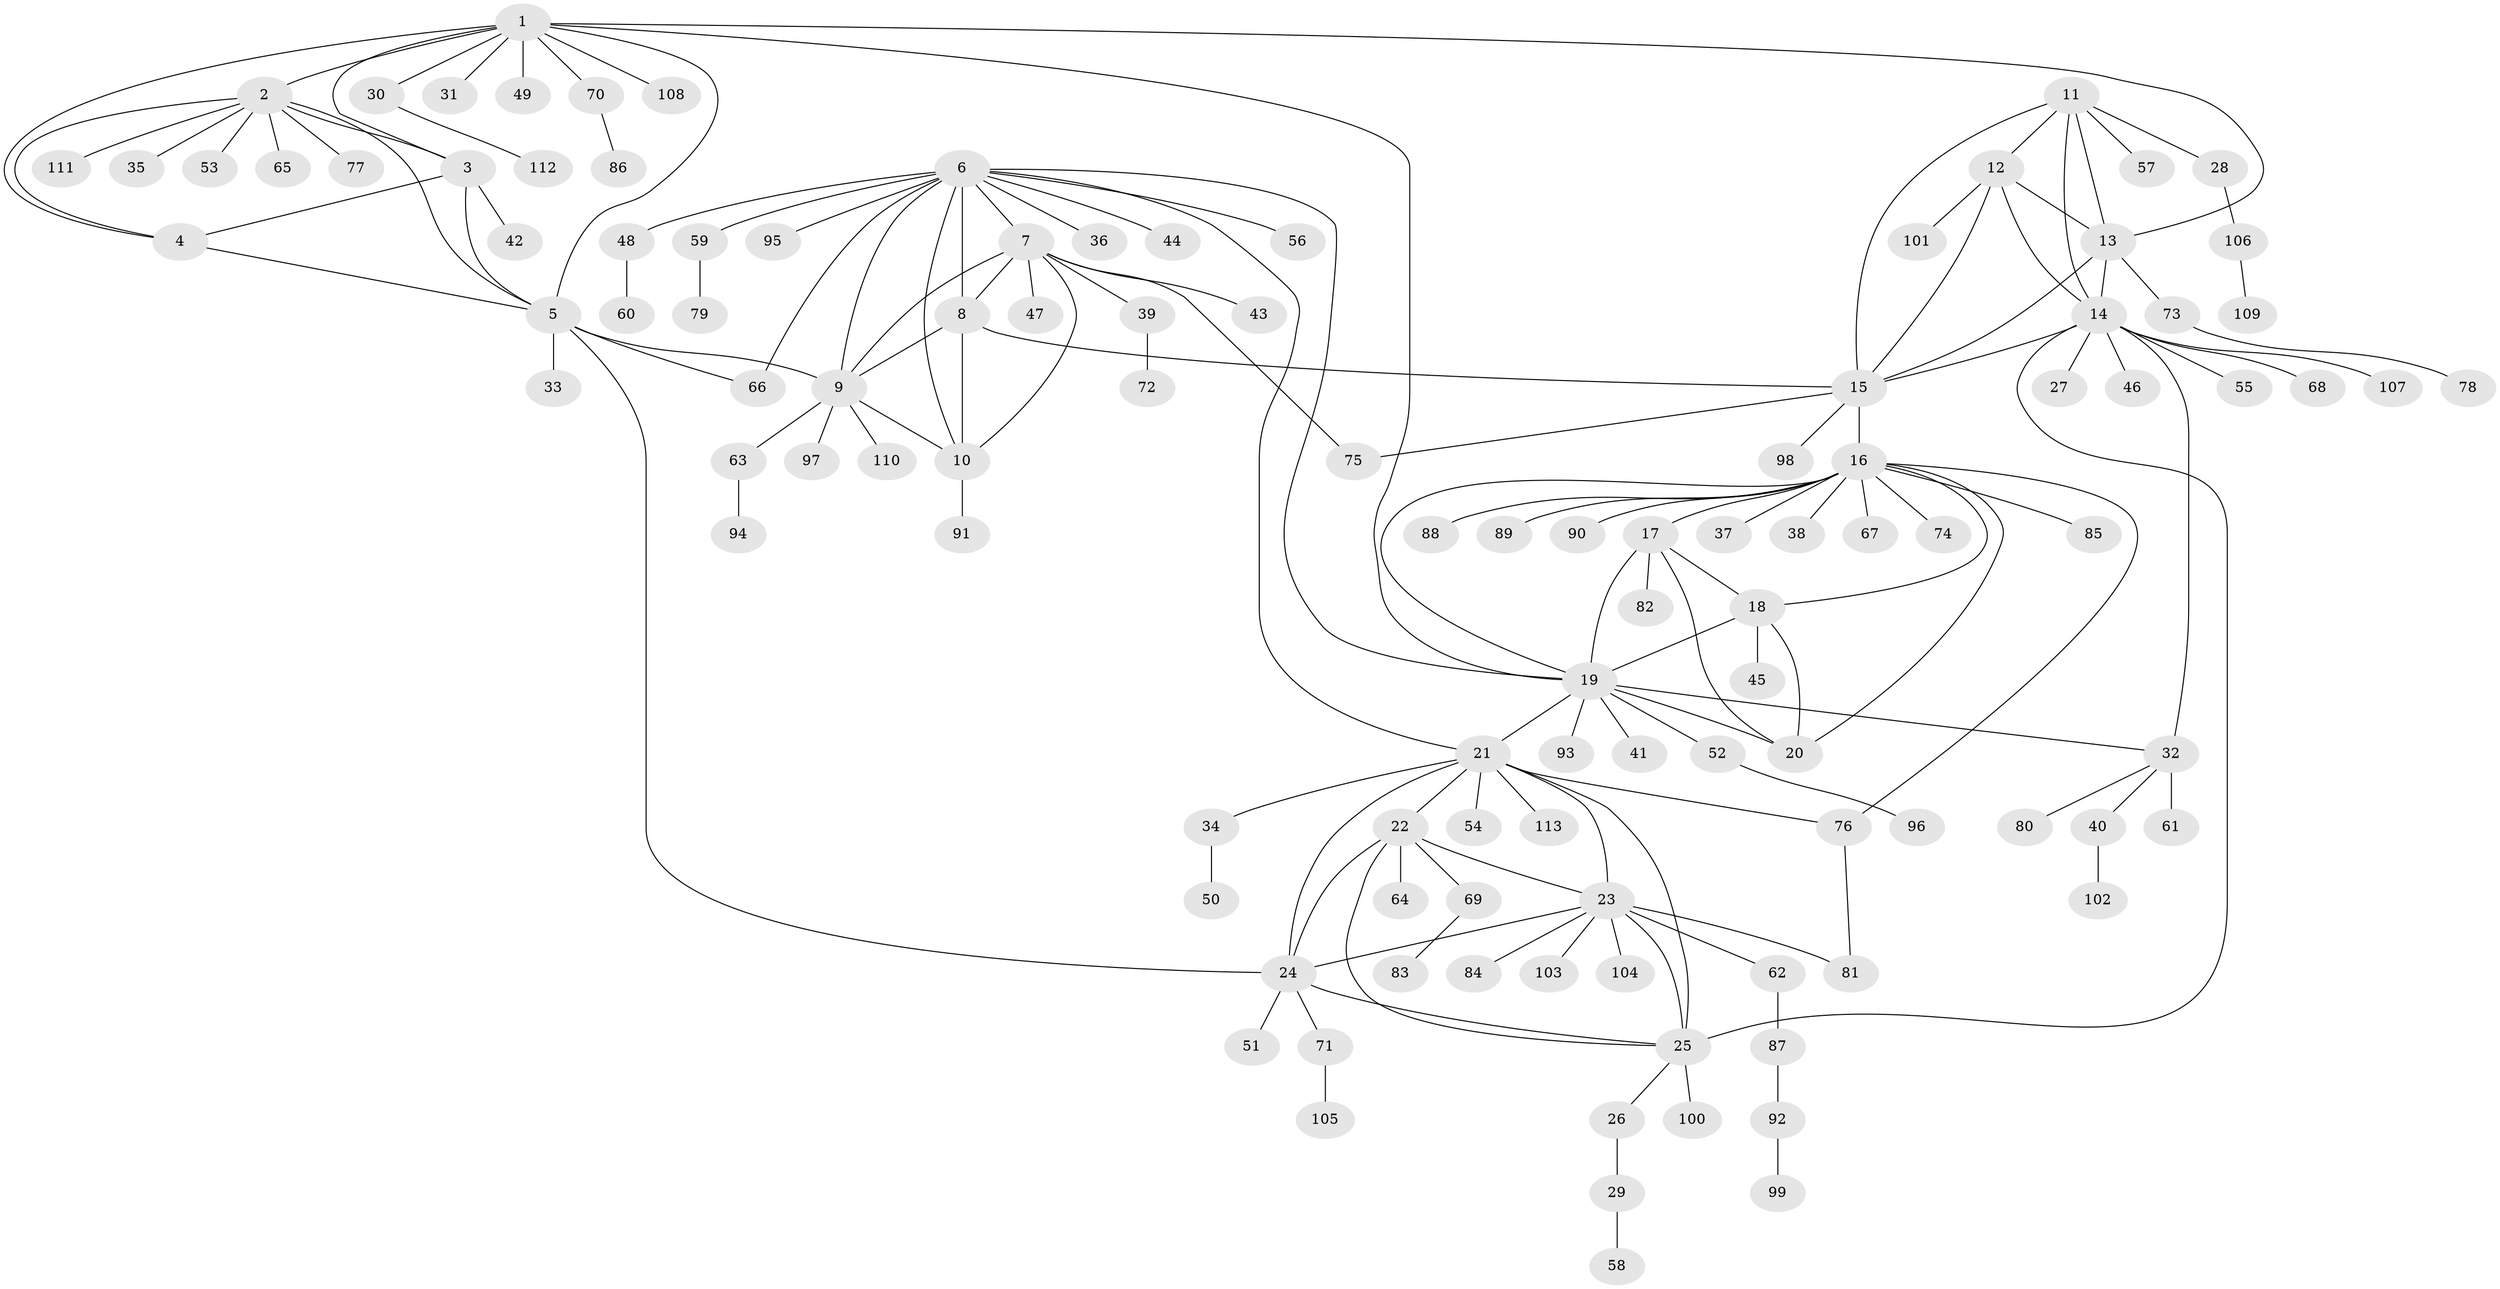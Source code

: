 // Generated by graph-tools (version 1.1) at 2025/11/02/27/25 16:11:31]
// undirected, 113 vertices, 153 edges
graph export_dot {
graph [start="1"]
  node [color=gray90,style=filled];
  1;
  2;
  3;
  4;
  5;
  6;
  7;
  8;
  9;
  10;
  11;
  12;
  13;
  14;
  15;
  16;
  17;
  18;
  19;
  20;
  21;
  22;
  23;
  24;
  25;
  26;
  27;
  28;
  29;
  30;
  31;
  32;
  33;
  34;
  35;
  36;
  37;
  38;
  39;
  40;
  41;
  42;
  43;
  44;
  45;
  46;
  47;
  48;
  49;
  50;
  51;
  52;
  53;
  54;
  55;
  56;
  57;
  58;
  59;
  60;
  61;
  62;
  63;
  64;
  65;
  66;
  67;
  68;
  69;
  70;
  71;
  72;
  73;
  74;
  75;
  76;
  77;
  78;
  79;
  80;
  81;
  82;
  83;
  84;
  85;
  86;
  87;
  88;
  89;
  90;
  91;
  92;
  93;
  94;
  95;
  96;
  97;
  98;
  99;
  100;
  101;
  102;
  103;
  104;
  105;
  106;
  107;
  108;
  109;
  110;
  111;
  112;
  113;
  1 -- 2;
  1 -- 3;
  1 -- 4;
  1 -- 5;
  1 -- 13;
  1 -- 19;
  1 -- 30;
  1 -- 31;
  1 -- 49;
  1 -- 70;
  1 -- 108;
  2 -- 3;
  2 -- 4;
  2 -- 5;
  2 -- 35;
  2 -- 53;
  2 -- 65;
  2 -- 77;
  2 -- 111;
  3 -- 4;
  3 -- 5;
  3 -- 42;
  4 -- 5;
  5 -- 9;
  5 -- 24;
  5 -- 33;
  5 -- 66;
  6 -- 7;
  6 -- 8;
  6 -- 9;
  6 -- 10;
  6 -- 19;
  6 -- 21;
  6 -- 36;
  6 -- 44;
  6 -- 48;
  6 -- 56;
  6 -- 59;
  6 -- 66;
  6 -- 95;
  7 -- 8;
  7 -- 9;
  7 -- 10;
  7 -- 39;
  7 -- 43;
  7 -- 47;
  7 -- 75;
  8 -- 9;
  8 -- 10;
  8 -- 15;
  9 -- 10;
  9 -- 63;
  9 -- 97;
  9 -- 110;
  10 -- 91;
  11 -- 12;
  11 -- 13;
  11 -- 14;
  11 -- 15;
  11 -- 28;
  11 -- 57;
  12 -- 13;
  12 -- 14;
  12 -- 15;
  12 -- 101;
  13 -- 14;
  13 -- 15;
  13 -- 73;
  14 -- 15;
  14 -- 25;
  14 -- 27;
  14 -- 32;
  14 -- 46;
  14 -- 55;
  14 -- 68;
  14 -- 107;
  15 -- 16;
  15 -- 75;
  15 -- 98;
  16 -- 17;
  16 -- 18;
  16 -- 19;
  16 -- 20;
  16 -- 37;
  16 -- 38;
  16 -- 67;
  16 -- 74;
  16 -- 76;
  16 -- 85;
  16 -- 88;
  16 -- 89;
  16 -- 90;
  17 -- 18;
  17 -- 19;
  17 -- 20;
  17 -- 82;
  18 -- 19;
  18 -- 20;
  18 -- 45;
  19 -- 20;
  19 -- 21;
  19 -- 32;
  19 -- 41;
  19 -- 52;
  19 -- 93;
  21 -- 22;
  21 -- 23;
  21 -- 24;
  21 -- 25;
  21 -- 34;
  21 -- 54;
  21 -- 76;
  21 -- 113;
  22 -- 23;
  22 -- 24;
  22 -- 25;
  22 -- 64;
  22 -- 69;
  23 -- 24;
  23 -- 25;
  23 -- 62;
  23 -- 81;
  23 -- 84;
  23 -- 103;
  23 -- 104;
  24 -- 25;
  24 -- 51;
  24 -- 71;
  25 -- 26;
  25 -- 100;
  26 -- 29;
  28 -- 106;
  29 -- 58;
  30 -- 112;
  32 -- 40;
  32 -- 61;
  32 -- 80;
  34 -- 50;
  39 -- 72;
  40 -- 102;
  48 -- 60;
  52 -- 96;
  59 -- 79;
  62 -- 87;
  63 -- 94;
  69 -- 83;
  70 -- 86;
  71 -- 105;
  73 -- 78;
  76 -- 81;
  87 -- 92;
  92 -- 99;
  106 -- 109;
}
